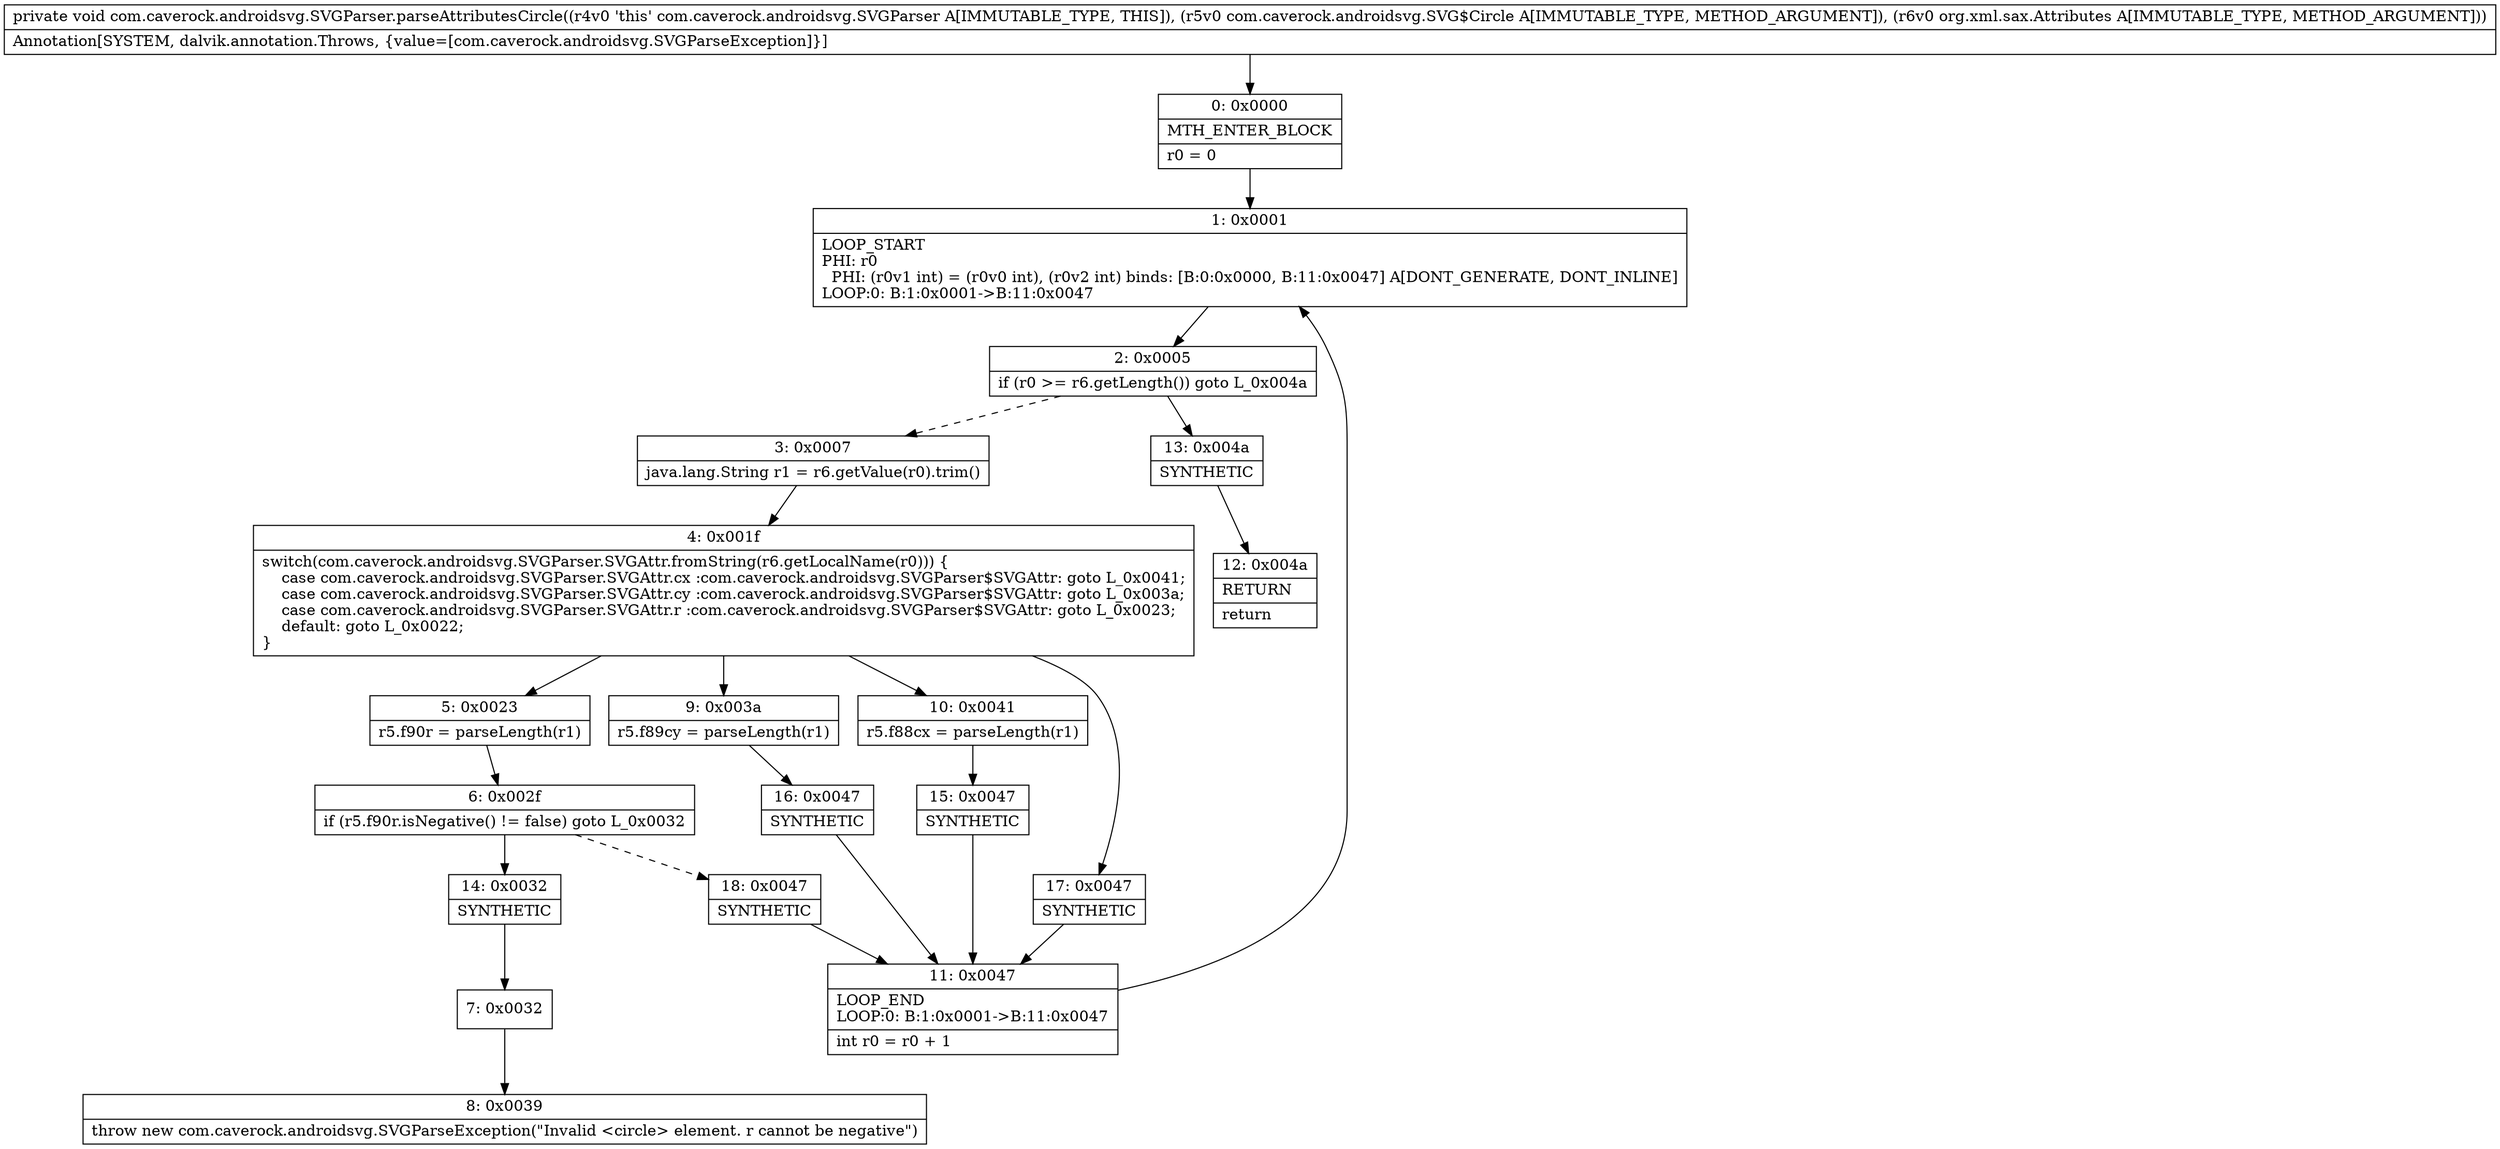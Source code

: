 digraph "CFG forcom.caverock.androidsvg.SVGParser.parseAttributesCircle(Lcom\/caverock\/androidsvg\/SVG$Circle;Lorg\/xml\/sax\/Attributes;)V" {
Node_0 [shape=record,label="{0\:\ 0x0000|MTH_ENTER_BLOCK\l|r0 = 0\l}"];
Node_1 [shape=record,label="{1\:\ 0x0001|LOOP_START\lPHI: r0 \l  PHI: (r0v1 int) = (r0v0 int), (r0v2 int) binds: [B:0:0x0000, B:11:0x0047] A[DONT_GENERATE, DONT_INLINE]\lLOOP:0: B:1:0x0001\-\>B:11:0x0047\l}"];
Node_2 [shape=record,label="{2\:\ 0x0005|if (r0 \>= r6.getLength()) goto L_0x004a\l}"];
Node_3 [shape=record,label="{3\:\ 0x0007|java.lang.String r1 = r6.getValue(r0).trim()\l}"];
Node_4 [shape=record,label="{4\:\ 0x001f|switch(com.caverock.androidsvg.SVGParser.SVGAttr.fromString(r6.getLocalName(r0))) \{\l    case com.caverock.androidsvg.SVGParser.SVGAttr.cx :com.caverock.androidsvg.SVGParser$SVGAttr: goto L_0x0041;\l    case com.caverock.androidsvg.SVGParser.SVGAttr.cy :com.caverock.androidsvg.SVGParser$SVGAttr: goto L_0x003a;\l    case com.caverock.androidsvg.SVGParser.SVGAttr.r :com.caverock.androidsvg.SVGParser$SVGAttr: goto L_0x0023;\l    default: goto L_0x0022;\l\}\l}"];
Node_5 [shape=record,label="{5\:\ 0x0023|r5.f90r = parseLength(r1)\l}"];
Node_6 [shape=record,label="{6\:\ 0x002f|if (r5.f90r.isNegative() != false) goto L_0x0032\l}"];
Node_7 [shape=record,label="{7\:\ 0x0032}"];
Node_8 [shape=record,label="{8\:\ 0x0039|throw new com.caverock.androidsvg.SVGParseException(\"Invalid \<circle\> element. r cannot be negative\")\l}"];
Node_9 [shape=record,label="{9\:\ 0x003a|r5.f89cy = parseLength(r1)\l}"];
Node_10 [shape=record,label="{10\:\ 0x0041|r5.f88cx = parseLength(r1)\l}"];
Node_11 [shape=record,label="{11\:\ 0x0047|LOOP_END\lLOOP:0: B:1:0x0001\-\>B:11:0x0047\l|int r0 = r0 + 1\l}"];
Node_12 [shape=record,label="{12\:\ 0x004a|RETURN\l|return\l}"];
Node_13 [shape=record,label="{13\:\ 0x004a|SYNTHETIC\l}"];
Node_14 [shape=record,label="{14\:\ 0x0032|SYNTHETIC\l}"];
Node_15 [shape=record,label="{15\:\ 0x0047|SYNTHETIC\l}"];
Node_16 [shape=record,label="{16\:\ 0x0047|SYNTHETIC\l}"];
Node_17 [shape=record,label="{17\:\ 0x0047|SYNTHETIC\l}"];
Node_18 [shape=record,label="{18\:\ 0x0047|SYNTHETIC\l}"];
MethodNode[shape=record,label="{private void com.caverock.androidsvg.SVGParser.parseAttributesCircle((r4v0 'this' com.caverock.androidsvg.SVGParser A[IMMUTABLE_TYPE, THIS]), (r5v0 com.caverock.androidsvg.SVG$Circle A[IMMUTABLE_TYPE, METHOD_ARGUMENT]), (r6v0 org.xml.sax.Attributes A[IMMUTABLE_TYPE, METHOD_ARGUMENT]))  | Annotation[SYSTEM, dalvik.annotation.Throws, \{value=[com.caverock.androidsvg.SVGParseException]\}]\l}"];
MethodNode -> Node_0;
Node_0 -> Node_1;
Node_1 -> Node_2;
Node_2 -> Node_3[style=dashed];
Node_2 -> Node_13;
Node_3 -> Node_4;
Node_4 -> Node_5;
Node_4 -> Node_9;
Node_4 -> Node_10;
Node_4 -> Node_17;
Node_5 -> Node_6;
Node_6 -> Node_14;
Node_6 -> Node_18[style=dashed];
Node_7 -> Node_8;
Node_9 -> Node_16;
Node_10 -> Node_15;
Node_11 -> Node_1;
Node_13 -> Node_12;
Node_14 -> Node_7;
Node_15 -> Node_11;
Node_16 -> Node_11;
Node_17 -> Node_11;
Node_18 -> Node_11;
}

